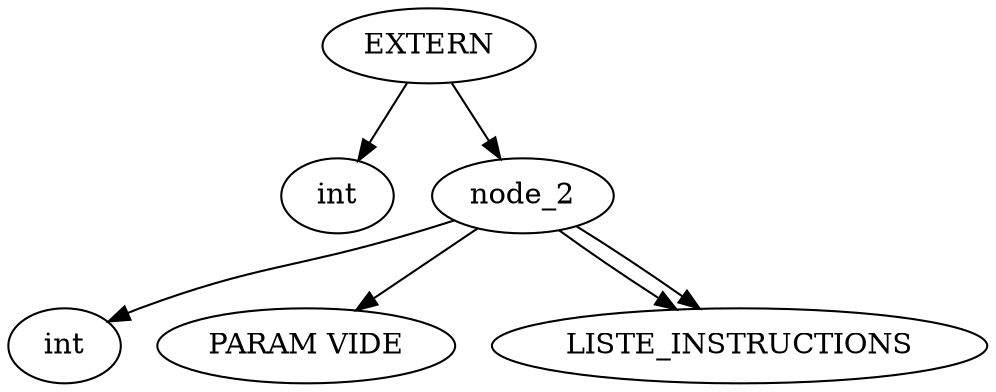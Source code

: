 digraph G {
node_0 [label="EXTERN"];
node_0 -> node_1;
node_1 [label="int"];
node_0 -> node_2;
node_2 -> node_3;
node_3 [label="int"];
node_2 -> node_4;
node_4 [label="PARAM VIDE"];
node_2 -> node_5;
node_2 -> node_5;
node_5 [label="LISTE_INSTRUCTIONS"];
}